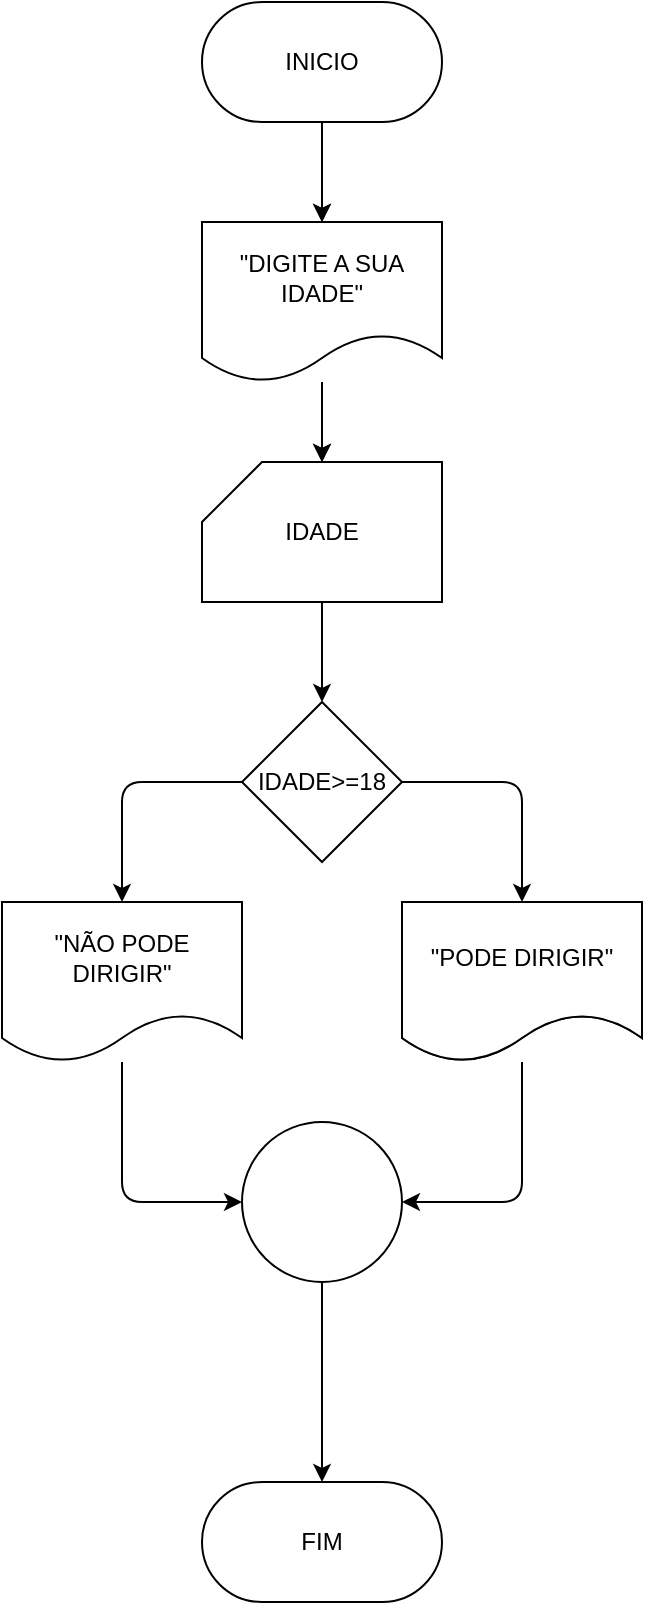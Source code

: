 <mxfile>
    <diagram id="mbPYyJJB40Dqo545d0Ag" name="Page-1">
        <mxGraphModel dx="798" dy="610" grid="1" gridSize="10" guides="1" tooltips="1" connect="1" arrows="1" fold="1" page="1" pageScale="1" pageWidth="827" pageHeight="1169" math="0" shadow="0">
            <root>
                <mxCell id="0"/>
                <mxCell id="1" parent="0"/>
                <mxCell id="2" value="" style="edgeStyle=none;html=1;" parent="1" target="4" edge="1">
                    <mxGeometry relative="1" as="geometry">
                        <mxPoint x="320" y="140" as="sourcePoint"/>
                    </mxGeometry>
                </mxCell>
                <mxCell id="3" value="" style="edgeStyle=none;html=1;" parent="1" source="4" target="6" edge="1">
                    <mxGeometry relative="1" as="geometry"/>
                </mxCell>
                <mxCell id="26" value="" style="edgeStyle=none;html=1;" parent="1" source="4" target="6" edge="1">
                    <mxGeometry relative="1" as="geometry"/>
                </mxCell>
                <mxCell id="4" value="&quot;DIGITE A SUA IDADE&quot;" style="shape=document;whiteSpace=wrap;html=1;boundedLbl=1;" parent="1" vertex="1">
                    <mxGeometry x="260" y="170" width="120" height="80" as="geometry"/>
                </mxCell>
                <mxCell id="24" value="" style="edgeStyle=none;html=1;" parent="1" source="6" target="13" edge="1">
                    <mxGeometry relative="1" as="geometry"/>
                </mxCell>
                <mxCell id="6" value="IDADE" style="shape=card;whiteSpace=wrap;html=1;" parent="1" vertex="1">
                    <mxGeometry x="260" y="290" width="120" height="70" as="geometry"/>
                </mxCell>
                <mxCell id="25" value="" style="edgeStyle=none;html=1;" parent="1" source="12" target="4" edge="1">
                    <mxGeometry relative="1" as="geometry"/>
                </mxCell>
                <mxCell id="12" value="INICIO" style="rounded=1;whiteSpace=wrap;html=1;arcSize=50;" parent="1" vertex="1">
                    <mxGeometry x="260" y="60" width="120" height="60" as="geometry"/>
                </mxCell>
                <mxCell id="17" style="edgeStyle=none;html=1;entryX=0.5;entryY=0;entryDx=0;entryDy=0;" parent="1" source="13" target="16" edge="1">
                    <mxGeometry relative="1" as="geometry">
                        <mxPoint x="220" y="450" as="targetPoint"/>
                        <Array as="points">
                            <mxPoint x="220" y="450"/>
                        </Array>
                    </mxGeometry>
                </mxCell>
                <mxCell id="18" style="edgeStyle=none;html=1;entryX=0.5;entryY=0;entryDx=0;entryDy=0;" parent="1" source="13" target="15" edge="1">
                    <mxGeometry relative="1" as="geometry">
                        <mxPoint x="420" y="500" as="targetPoint"/>
                        <Array as="points">
                            <mxPoint x="420" y="450"/>
                        </Array>
                    </mxGeometry>
                </mxCell>
                <mxCell id="13" value="IDADE&amp;gt;=18" style="rhombus;whiteSpace=wrap;html=1;" parent="1" vertex="1">
                    <mxGeometry x="280" y="410" width="80" height="80" as="geometry"/>
                </mxCell>
                <mxCell id="14" value="&quot;PODE DIRIGIR&quot;" style="shape=document;whiteSpace=wrap;html=1;boundedLbl=1;" parent="1" vertex="1">
                    <mxGeometry x="360" y="510" width="120" height="80" as="geometry"/>
                </mxCell>
                <mxCell id="21" value="" style="edgeStyle=none;html=1;entryX=1;entryY=0.5;entryDx=0;entryDy=0;" parent="1" source="15" target="19" edge="1">
                    <mxGeometry relative="1" as="geometry">
                        <mxPoint x="449.333" y="660" as="targetPoint"/>
                        <Array as="points">
                            <mxPoint x="420" y="660"/>
                        </Array>
                    </mxGeometry>
                </mxCell>
                <mxCell id="15" value="&quot;PODE DIRIGIR&quot;" style="shape=document;whiteSpace=wrap;html=1;boundedLbl=1;" parent="1" vertex="1">
                    <mxGeometry x="360" y="510" width="120" height="80" as="geometry"/>
                </mxCell>
                <mxCell id="23" value="" style="edgeStyle=none;html=1;entryX=0;entryY=0.5;entryDx=0;entryDy=0;" parent="1" source="16" target="19" edge="1">
                    <mxGeometry relative="1" as="geometry">
                        <mxPoint x="220" y="670" as="targetPoint"/>
                        <Array as="points">
                            <mxPoint x="220" y="660"/>
                        </Array>
                    </mxGeometry>
                </mxCell>
                <mxCell id="16" value="&quot;NÃO PODE DIRIGIR&quot;" style="shape=document;whiteSpace=wrap;html=1;boundedLbl=1;" parent="1" vertex="1">
                    <mxGeometry x="160" y="510" width="120" height="80" as="geometry"/>
                </mxCell>
                <mxCell id="28" value="" style="edgeStyle=none;html=1;" edge="1" parent="1" source="19" target="27">
                    <mxGeometry relative="1" as="geometry"/>
                </mxCell>
                <mxCell id="19" value="" style="ellipse;whiteSpace=wrap;html=1;aspect=fixed;" parent="1" vertex="1">
                    <mxGeometry x="280" y="620" width="80" height="80" as="geometry"/>
                </mxCell>
                <mxCell id="27" value="FIM" style="rounded=1;whiteSpace=wrap;html=1;arcSize=50;" vertex="1" parent="1">
                    <mxGeometry x="260" y="800" width="120" height="60" as="geometry"/>
                </mxCell>
            </root>
        </mxGraphModel>
    </diagram>
</mxfile>